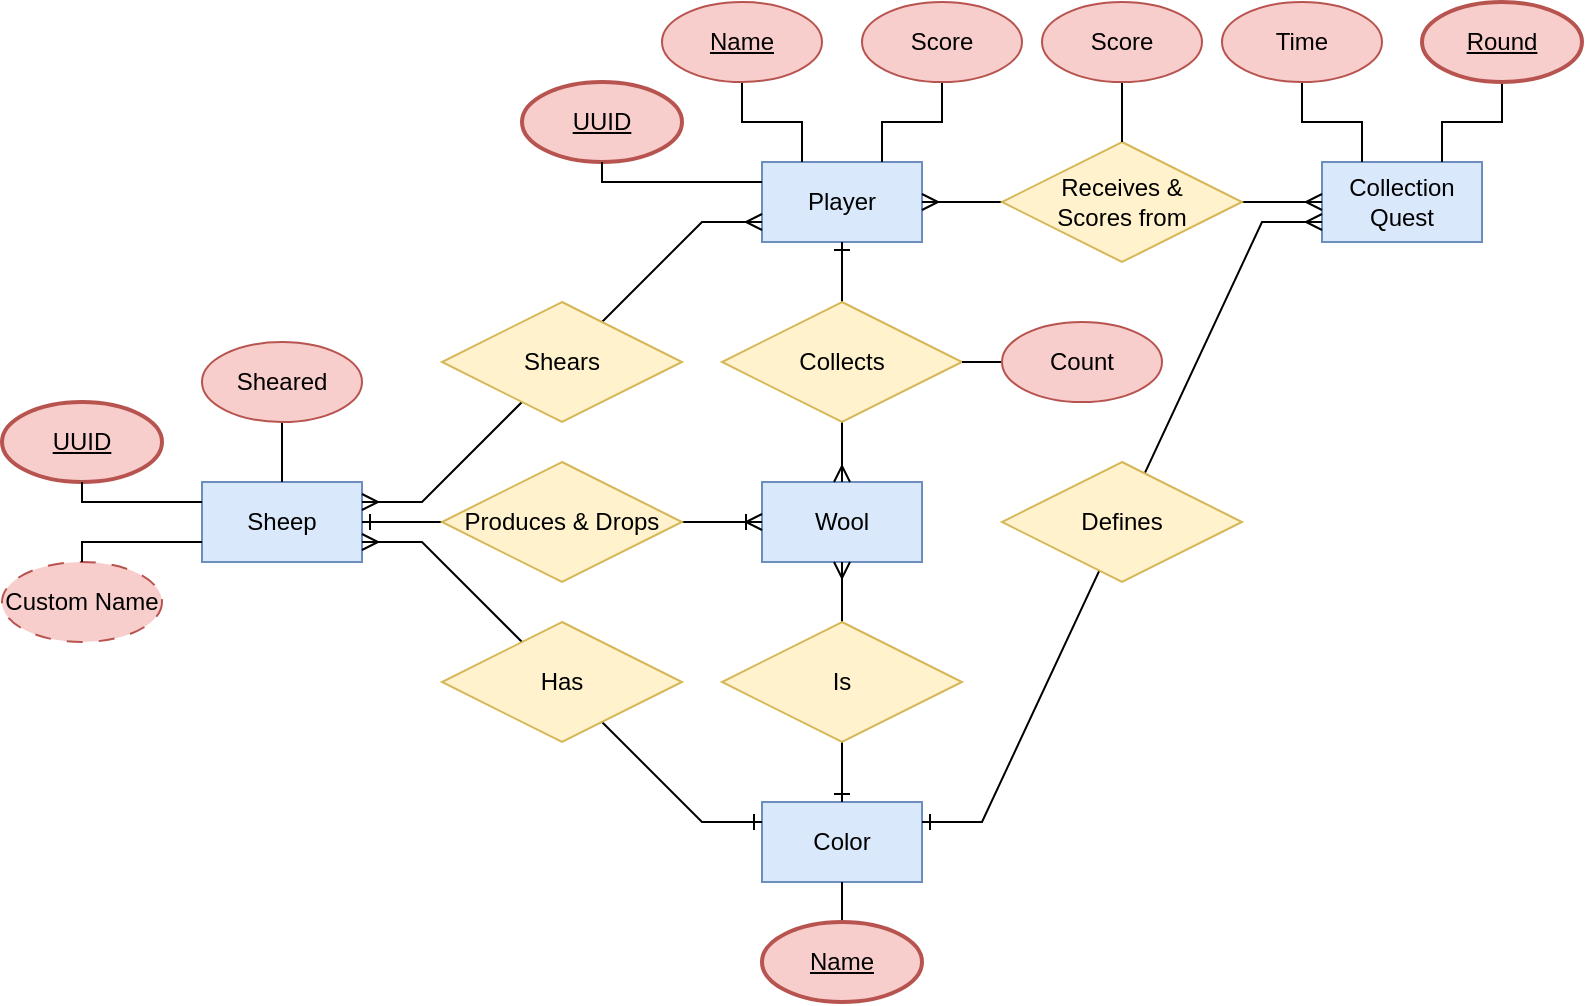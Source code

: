 <mxfile version="28.2.3">
  <diagram name="第 1 页" id="ZtQc-1Dru9MarByWQ-xO">
    <mxGraphModel dx="1642" dy="1682" grid="1" gridSize="10" guides="1" tooltips="1" connect="1" arrows="1" fold="1" page="1" pageScale="1" pageWidth="827" pageHeight="1169" math="0" shadow="0">
      <root>
        <mxCell id="0" />
        <mxCell id="1" parent="0" />
        <mxCell id="lx_2FCBGFOzZIay4nZVR-1" value="Sheep" style="whiteSpace=wrap;html=1;align=center;fillColor=#dae8fc;strokeColor=#6c8ebf;" vertex="1" parent="1">
          <mxGeometry x="40" y="200" width="80" height="40" as="geometry" />
        </mxCell>
        <mxCell id="lx_2FCBGFOzZIay4nZVR-2" value="Player" style="whiteSpace=wrap;html=1;align=center;fillColor=#dae8fc;strokeColor=#6c8ebf;" vertex="1" parent="1">
          <mxGeometry x="320" y="40" width="80" height="40" as="geometry" />
        </mxCell>
        <mxCell id="lx_2FCBGFOzZIay4nZVR-3" value="Wool" style="whiteSpace=wrap;html=1;align=center;fillColor=#dae8fc;strokeColor=#6c8ebf;" vertex="1" parent="1">
          <mxGeometry x="320" y="200" width="80" height="40" as="geometry" />
        </mxCell>
        <mxCell id="lx_2FCBGFOzZIay4nZVR-4" value="Color" style="whiteSpace=wrap;html=1;align=center;fillColor=#dae8fc;strokeColor=#6c8ebf;" vertex="1" parent="1">
          <mxGeometry x="320" y="360" width="80" height="40" as="geometry" />
        </mxCell>
        <mxCell id="lx_2FCBGFOzZIay4nZVR-5" value="" style="edgeStyle=entityRelationEdgeStyle;fontSize=12;html=1;endArrow=ERmany;startArrow=ERmany;rounded=0;entryX=0;entryY=0.75;entryDx=0;entryDy=0;exitX=1;exitY=0.25;exitDx=0;exitDy=0;" edge="1" parent="1" source="lx_2FCBGFOzZIay4nZVR-1" target="lx_2FCBGFOzZIay4nZVR-2">
          <mxGeometry width="100" height="100" relative="1" as="geometry">
            <mxPoint x="190" y="290" as="sourcePoint" />
            <mxPoint x="290" y="190" as="targetPoint" />
          </mxGeometry>
        </mxCell>
        <mxCell id="lx_2FCBGFOzZIay4nZVR-7" value="" style="edgeStyle=entityRelationEdgeStyle;fontSize=12;html=1;endArrow=ERoneToMany;rounded=0;exitX=1;exitY=0.5;exitDx=0;exitDy=0;entryX=0;entryY=0.5;entryDx=0;entryDy=0;startArrow=ERone;startFill=0;" edge="1" parent="1" source="lx_2FCBGFOzZIay4nZVR-1" target="lx_2FCBGFOzZIay4nZVR-3">
          <mxGeometry width="100" height="100" relative="1" as="geometry">
            <mxPoint x="590" y="290" as="sourcePoint" />
            <mxPoint x="430" y="400" as="targetPoint" />
          </mxGeometry>
        </mxCell>
        <mxCell id="lx_2FCBGFOzZIay4nZVR-8" value="Shears" style="shape=rhombus;perimeter=rhombusPerimeter;whiteSpace=wrap;html=1;align=center;fillColor=#fff2cc;strokeColor=#d6b656;" vertex="1" parent="1">
          <mxGeometry x="160" y="110" width="120" height="60" as="geometry" />
        </mxCell>
        <mxCell id="lx_2FCBGFOzZIay4nZVR-12" value="" style="fontSize=12;html=1;endArrow=ERmany;rounded=0;exitX=0.5;exitY=0;exitDx=0;exitDy=0;entryX=0.5;entryY=1;entryDx=0;entryDy=0;startArrow=ERone;startFill=0;" edge="1" parent="1" source="lx_2FCBGFOzZIay4nZVR-4" target="lx_2FCBGFOzZIay4nZVR-3">
          <mxGeometry width="100" height="100" relative="1" as="geometry">
            <mxPoint x="360" y="310" as="sourcePoint" />
            <mxPoint x="460" y="210" as="targetPoint" />
          </mxGeometry>
        </mxCell>
        <mxCell id="lx_2FCBGFOzZIay4nZVR-10" value="Produces &amp;amp; Drops" style="shape=rhombus;perimeter=rhombusPerimeter;whiteSpace=wrap;html=1;align=center;fillColor=#fff2cc;strokeColor=#d6b656;" vertex="1" parent="1">
          <mxGeometry x="160" y="190" width="120" height="60" as="geometry" />
        </mxCell>
        <mxCell id="lx_2FCBGFOzZIay4nZVR-14" value="Is" style="shape=rhombus;perimeter=rhombusPerimeter;whiteSpace=wrap;html=1;align=center;fillColor=#fff2cc;strokeColor=#d6b656;" vertex="1" parent="1">
          <mxGeometry x="300" y="270" width="120" height="60" as="geometry" />
        </mxCell>
        <mxCell id="lx_2FCBGFOzZIay4nZVR-16" value="" style="fontSize=12;html=1;endArrow=ERmany;rounded=0;exitX=0;exitY=0.25;exitDx=0;exitDy=0;entryX=1;entryY=0.75;entryDx=0;entryDy=0;startArrow=ERone;startFill=0;edgeStyle=entityRelationEdgeStyle;" edge="1" parent="1" source="lx_2FCBGFOzZIay4nZVR-4" target="lx_2FCBGFOzZIay4nZVR-1">
          <mxGeometry width="100" height="100" relative="1" as="geometry">
            <mxPoint x="190" y="390" as="sourcePoint" />
            <mxPoint x="190" y="270" as="targetPoint" />
          </mxGeometry>
        </mxCell>
        <mxCell id="lx_2FCBGFOzZIay4nZVR-17" value="Has" style="shape=rhombus;perimeter=rhombusPerimeter;whiteSpace=wrap;html=1;align=center;fillColor=#fff2cc;strokeColor=#d6b656;" vertex="1" parent="1">
          <mxGeometry x="160" y="270" width="120" height="60" as="geometry" />
        </mxCell>
        <mxCell id="lx_2FCBGFOzZIay4nZVR-19" value="" style="fontSize=12;html=1;endArrow=ERmany;rounded=0;exitX=0.5;exitY=1;exitDx=0;exitDy=0;entryX=0.5;entryY=0;entryDx=0;entryDy=0;startArrow=ERone;startFill=0;" edge="1" parent="1" source="lx_2FCBGFOzZIay4nZVR-2" target="lx_2FCBGFOzZIay4nZVR-3">
          <mxGeometry width="100" height="100" relative="1" as="geometry">
            <mxPoint x="460" y="360" as="sourcePoint" />
            <mxPoint x="460" y="240" as="targetPoint" />
          </mxGeometry>
        </mxCell>
        <mxCell id="lx_2FCBGFOzZIay4nZVR-21" value="Collects" style="shape=rhombus;perimeter=rhombusPerimeter;whiteSpace=wrap;html=1;align=center;fillColor=#fff2cc;strokeColor=#d6b656;" vertex="1" parent="1">
          <mxGeometry x="300" y="110" width="120" height="60" as="geometry" />
        </mxCell>
        <mxCell id="lx_2FCBGFOzZIay4nZVR-24" value="Collection Quest" style="whiteSpace=wrap;html=1;align=center;fillColor=#dae8fc;strokeColor=#6c8ebf;" vertex="1" parent="1">
          <mxGeometry x="600" y="40" width="80" height="40" as="geometry" />
        </mxCell>
        <mxCell id="lx_2FCBGFOzZIay4nZVR-25" value="" style="edgeStyle=entityRelationEdgeStyle;fontSize=12;html=1;endArrow=ERmany;startArrow=ERmany;rounded=0;entryX=0;entryY=0.5;entryDx=0;entryDy=0;exitX=1;exitY=0.5;exitDx=0;exitDy=0;" edge="1" parent="1" source="lx_2FCBGFOzZIay4nZVR-2" target="lx_2FCBGFOzZIay4nZVR-24">
          <mxGeometry width="100" height="100" relative="1" as="geometry">
            <mxPoint x="390" y="230" as="sourcePoint" />
            <mxPoint x="590" y="90" as="targetPoint" />
          </mxGeometry>
        </mxCell>
        <mxCell id="lx_2FCBGFOzZIay4nZVR-26" value="Receives &amp;amp;&lt;br&gt;Scores from" style="shape=rhombus;perimeter=rhombusPerimeter;whiteSpace=wrap;html=1;align=center;fillColor=#fff2cc;strokeColor=#d6b656;" vertex="1" parent="1">
          <mxGeometry x="440" y="30" width="120" height="60" as="geometry" />
        </mxCell>
        <mxCell id="lx_2FCBGFOzZIay4nZVR-27" value="" style="fontSize=12;html=1;endArrow=ERmany;rounded=0;exitX=1;exitY=0.25;exitDx=0;exitDy=0;entryX=0;entryY=0.75;entryDx=0;entryDy=0;startArrow=ERone;startFill=0;edgeStyle=entityRelationEdgeStyle;" edge="1" parent="1" source="lx_2FCBGFOzZIay4nZVR-4" target="lx_2FCBGFOzZIay4nZVR-24">
          <mxGeometry width="100" height="100" relative="1" as="geometry">
            <mxPoint x="440" y="390" as="sourcePoint" />
            <mxPoint x="440" y="270" as="targetPoint" />
          </mxGeometry>
        </mxCell>
        <mxCell id="lx_2FCBGFOzZIay4nZVR-28" value="Defines" style="shape=rhombus;perimeter=rhombusPerimeter;whiteSpace=wrap;html=1;align=center;fillColor=#fff2cc;strokeColor=#d6b656;" vertex="1" parent="1">
          <mxGeometry x="440" y="190" width="120" height="60" as="geometry" />
        </mxCell>
        <mxCell id="lx_2FCBGFOzZIay4nZVR-32" style="edgeStyle=orthogonalEdgeStyle;rounded=0;orthogonalLoop=1;jettySize=auto;html=1;exitX=0.5;exitY=1;exitDx=0;exitDy=0;entryX=0.5;entryY=0;entryDx=0;entryDy=0;endArrow=none;endFill=0;" edge="1" parent="1" source="lx_2FCBGFOzZIay4nZVR-29" target="lx_2FCBGFOzZIay4nZVR-1">
          <mxGeometry relative="1" as="geometry" />
        </mxCell>
        <mxCell id="lx_2FCBGFOzZIay4nZVR-29" value="Sheared" style="ellipse;whiteSpace=wrap;html=1;align=center;fillColor=#f8cecc;strokeColor=#b85450;" vertex="1" parent="1">
          <mxGeometry x="40" y="130" width="80" height="40" as="geometry" />
        </mxCell>
        <mxCell id="lx_2FCBGFOzZIay4nZVR-30" value="UUID" style="ellipse;whiteSpace=wrap;html=1;align=center;fillColor=#f8cecc;strokeColor=#b85450;fontStyle=4;strokeWidth=2;" vertex="1" parent="1">
          <mxGeometry x="-60" y="160" width="80" height="40" as="geometry" />
        </mxCell>
        <mxCell id="lx_2FCBGFOzZIay4nZVR-31" value="Custom Name" style="ellipse;whiteSpace=wrap;html=1;align=center;fillColor=#f8cecc;strokeColor=#b85450;dashed=1;dashPattern=8 8;" vertex="1" parent="1">
          <mxGeometry x="-60" y="240" width="80" height="40" as="geometry" />
        </mxCell>
        <mxCell id="lx_2FCBGFOzZIay4nZVR-33" style="edgeStyle=orthogonalEdgeStyle;rounded=0;orthogonalLoop=1;jettySize=auto;html=1;exitX=0.5;exitY=1;exitDx=0;exitDy=0;entryX=0;entryY=0.25;entryDx=0;entryDy=0;endArrow=none;endFill=0;" edge="1" parent="1" source="lx_2FCBGFOzZIay4nZVR-30" target="lx_2FCBGFOzZIay4nZVR-1">
          <mxGeometry relative="1" as="geometry">
            <mxPoint x="10" y="200" as="sourcePoint" />
            <mxPoint x="10" y="240" as="targetPoint" />
            <Array as="points">
              <mxPoint x="-20" y="210" />
            </Array>
          </mxGeometry>
        </mxCell>
        <mxCell id="lx_2FCBGFOzZIay4nZVR-34" style="edgeStyle=orthogonalEdgeStyle;rounded=0;orthogonalLoop=1;jettySize=auto;html=1;exitX=0.5;exitY=0;exitDx=0;exitDy=0;entryX=0;entryY=0.75;entryDx=0;entryDy=0;endArrow=none;endFill=0;" edge="1" parent="1" source="lx_2FCBGFOzZIay4nZVR-31" target="lx_2FCBGFOzZIay4nZVR-1">
          <mxGeometry relative="1" as="geometry">
            <mxPoint x="10" y="210" as="sourcePoint" />
            <mxPoint x="70" y="220" as="targetPoint" />
            <Array as="points">
              <mxPoint x="-20" y="230" />
            </Array>
          </mxGeometry>
        </mxCell>
        <mxCell id="lx_2FCBGFOzZIay4nZVR-38" style="edgeStyle=orthogonalEdgeStyle;rounded=0;orthogonalLoop=1;jettySize=auto;html=1;exitX=0.5;exitY=1;exitDx=0;exitDy=0;entryX=0.25;entryY=0;entryDx=0;entryDy=0;endArrow=none;endFill=0;" edge="1" parent="1" source="lx_2FCBGFOzZIay4nZVR-35" target="lx_2FCBGFOzZIay4nZVR-2">
          <mxGeometry relative="1" as="geometry" />
        </mxCell>
        <mxCell id="lx_2FCBGFOzZIay4nZVR-35" value="Name" style="ellipse;whiteSpace=wrap;html=1;align=center;fillColor=#f8cecc;strokeColor=#b85450;fontStyle=4" vertex="1" parent="1">
          <mxGeometry x="270" y="-40" width="80" height="40" as="geometry" />
        </mxCell>
        <mxCell id="lx_2FCBGFOzZIay4nZVR-36" value="UUID" style="ellipse;whiteSpace=wrap;html=1;align=center;fillColor=#f8cecc;strokeColor=#b85450;fontStyle=4;strokeWidth=2;" vertex="1" parent="1">
          <mxGeometry x="200" width="80" height="40" as="geometry" />
        </mxCell>
        <mxCell id="lx_2FCBGFOzZIay4nZVR-37" style="edgeStyle=orthogonalEdgeStyle;rounded=0;orthogonalLoop=1;jettySize=auto;html=1;exitX=0.5;exitY=1;exitDx=0;exitDy=0;entryX=0;entryY=0.25;entryDx=0;entryDy=0;endArrow=none;endFill=0;" edge="1" parent="1" source="lx_2FCBGFOzZIay4nZVR-36" target="lx_2FCBGFOzZIay4nZVR-2">
          <mxGeometry relative="1" as="geometry">
            <mxPoint x="260" y="30" as="sourcePoint" />
            <mxPoint x="320" y="40" as="targetPoint" />
            <Array as="points">
              <mxPoint x="240" y="50" />
            </Array>
          </mxGeometry>
        </mxCell>
        <mxCell id="lx_2FCBGFOzZIay4nZVR-40" style="edgeStyle=orthogonalEdgeStyle;rounded=0;orthogonalLoop=1;jettySize=auto;html=1;exitX=0.5;exitY=1;exitDx=0;exitDy=0;entryX=0.75;entryY=0;entryDx=0;entryDy=0;endArrow=none;endFill=0;" edge="1" parent="1" source="lx_2FCBGFOzZIay4nZVR-39" target="lx_2FCBGFOzZIay4nZVR-2">
          <mxGeometry relative="1" as="geometry" />
        </mxCell>
        <mxCell id="lx_2FCBGFOzZIay4nZVR-39" value="Score" style="ellipse;whiteSpace=wrap;html=1;align=center;fillColor=#f8cecc;strokeColor=#b85450;" vertex="1" parent="1">
          <mxGeometry x="370" y="-40" width="80" height="40" as="geometry" />
        </mxCell>
        <mxCell id="lx_2FCBGFOzZIay4nZVR-44" style="edgeStyle=orthogonalEdgeStyle;rounded=0;orthogonalLoop=1;jettySize=auto;html=1;exitX=0.5;exitY=0;exitDx=0;exitDy=0;entryX=0.5;entryY=1;entryDx=0;entryDy=0;endArrow=none;endFill=0;" edge="1" parent="1" source="lx_2FCBGFOzZIay4nZVR-43" target="lx_2FCBGFOzZIay4nZVR-4">
          <mxGeometry relative="1" as="geometry" />
        </mxCell>
        <mxCell id="lx_2FCBGFOzZIay4nZVR-43" value="Name" style="ellipse;whiteSpace=wrap;html=1;align=center;fillColor=#f8cecc;strokeColor=#b85450;fontStyle=4;strokeWidth=2;" vertex="1" parent="1">
          <mxGeometry x="320" y="420" width="80" height="40" as="geometry" />
        </mxCell>
        <mxCell id="lx_2FCBGFOzZIay4nZVR-48" style="edgeStyle=orthogonalEdgeStyle;rounded=0;orthogonalLoop=1;jettySize=auto;html=1;exitX=0.5;exitY=1;exitDx=0;exitDy=0;entryX=0.25;entryY=0;entryDx=0;entryDy=0;endArrow=none;endFill=0;" edge="1" parent="1" source="lx_2FCBGFOzZIay4nZVR-45" target="lx_2FCBGFOzZIay4nZVR-24">
          <mxGeometry relative="1" as="geometry" />
        </mxCell>
        <mxCell id="lx_2FCBGFOzZIay4nZVR-45" value="Time" style="ellipse;whiteSpace=wrap;html=1;align=center;fillColor=#f8cecc;strokeColor=#b85450;" vertex="1" parent="1">
          <mxGeometry x="550" y="-40" width="80" height="40" as="geometry" />
        </mxCell>
        <mxCell id="lx_2FCBGFOzZIay4nZVR-49" style="edgeStyle=orthogonalEdgeStyle;rounded=0;orthogonalLoop=1;jettySize=auto;html=1;exitX=0.5;exitY=1;exitDx=0;exitDy=0;entryX=0.75;entryY=0;entryDx=0;entryDy=0;endArrow=none;endFill=0;" edge="1" parent="1" source="lx_2FCBGFOzZIay4nZVR-46" target="lx_2FCBGFOzZIay4nZVR-24">
          <mxGeometry relative="1" as="geometry" />
        </mxCell>
        <mxCell id="lx_2FCBGFOzZIay4nZVR-46" value="Round" style="ellipse;whiteSpace=wrap;html=1;align=center;fillColor=#f8cecc;strokeColor=#b85450;strokeWidth=2;fontStyle=4" vertex="1" parent="1">
          <mxGeometry x="650" y="-40" width="80" height="40" as="geometry" />
        </mxCell>
        <mxCell id="lx_2FCBGFOzZIay4nZVR-51" style="edgeStyle=orthogonalEdgeStyle;rounded=0;orthogonalLoop=1;jettySize=auto;html=1;exitX=0.5;exitY=1;exitDx=0;exitDy=0;entryX=0.5;entryY=0;entryDx=0;entryDy=0;endArrow=none;endFill=0;" edge="1" parent="1" source="lx_2FCBGFOzZIay4nZVR-50" target="lx_2FCBGFOzZIay4nZVR-26">
          <mxGeometry relative="1" as="geometry" />
        </mxCell>
        <mxCell id="lx_2FCBGFOzZIay4nZVR-50" value="Score" style="ellipse;whiteSpace=wrap;html=1;align=center;fillColor=#f8cecc;strokeColor=#b85450;" vertex="1" parent="1">
          <mxGeometry x="460" y="-40" width="80" height="40" as="geometry" />
        </mxCell>
        <mxCell id="lx_2FCBGFOzZIay4nZVR-53" style="edgeStyle=orthogonalEdgeStyle;rounded=0;orthogonalLoop=1;jettySize=auto;html=1;exitX=0;exitY=0.5;exitDx=0;exitDy=0;entryX=1;entryY=0.5;entryDx=0;entryDy=0;endArrow=none;endFill=0;" edge="1" parent="1" source="lx_2FCBGFOzZIay4nZVR-52" target="lx_2FCBGFOzZIay4nZVR-21">
          <mxGeometry relative="1" as="geometry" />
        </mxCell>
        <mxCell id="lx_2FCBGFOzZIay4nZVR-52" value="Count" style="ellipse;whiteSpace=wrap;html=1;align=center;fillColor=#f8cecc;strokeColor=#b85450;" vertex="1" parent="1">
          <mxGeometry x="440" y="120" width="80" height="40" as="geometry" />
        </mxCell>
      </root>
    </mxGraphModel>
  </diagram>
</mxfile>
